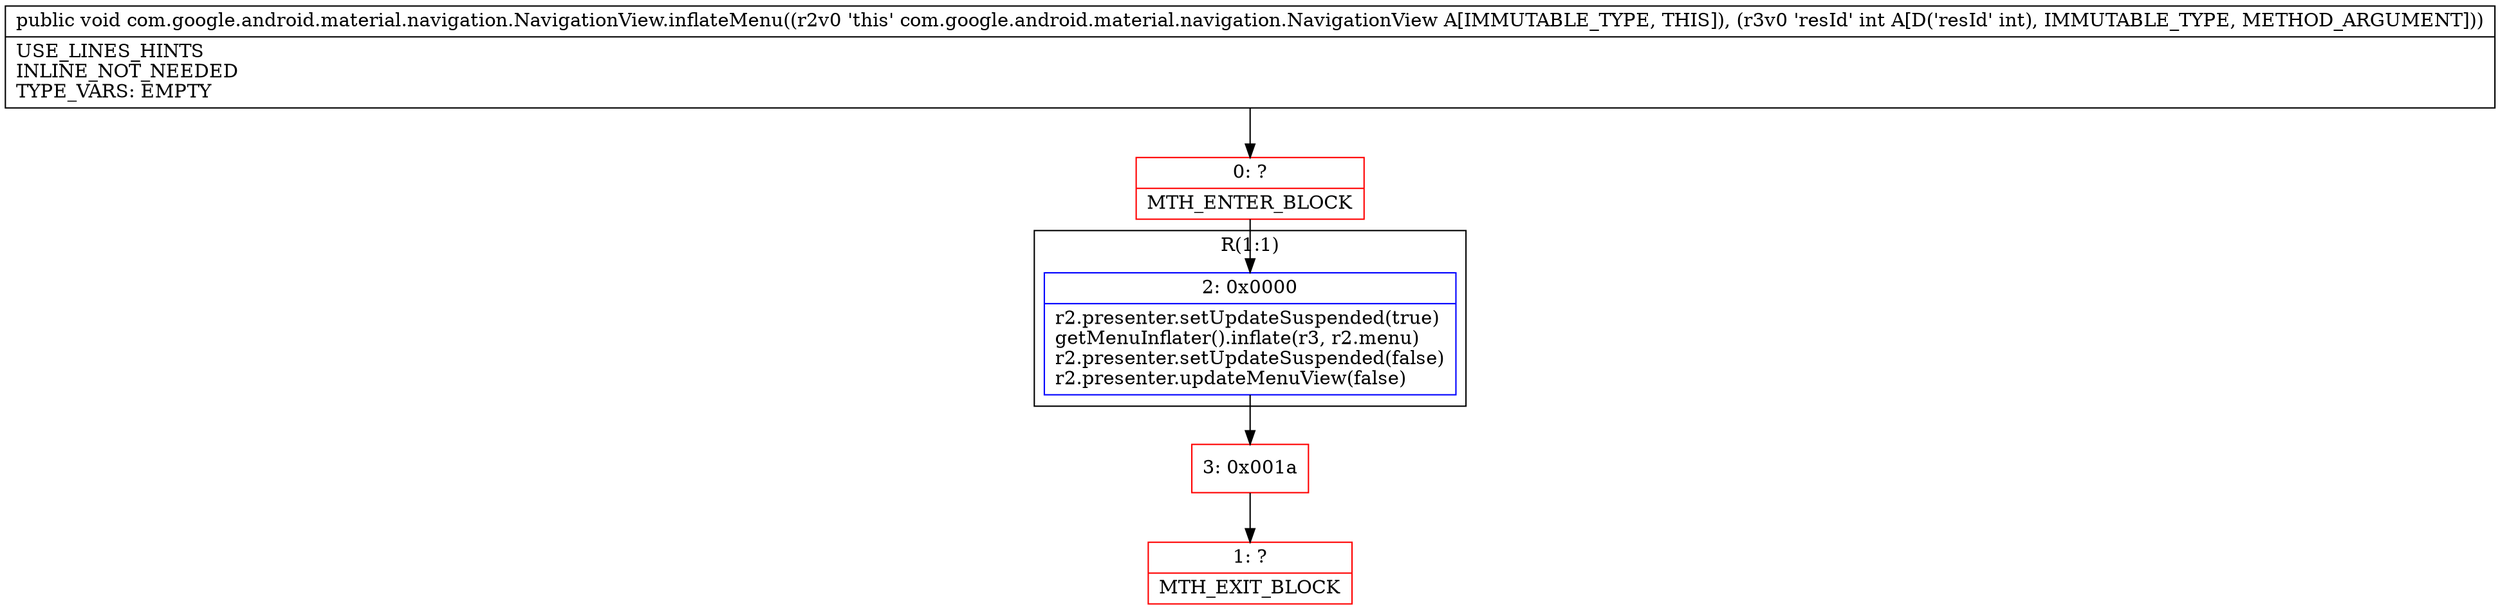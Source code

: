 digraph "CFG forcom.google.android.material.navigation.NavigationView.inflateMenu(I)V" {
subgraph cluster_Region_1185652088 {
label = "R(1:1)";
node [shape=record,color=blue];
Node_2 [shape=record,label="{2\:\ 0x0000|r2.presenter.setUpdateSuspended(true)\lgetMenuInflater().inflate(r3, r2.menu)\lr2.presenter.setUpdateSuspended(false)\lr2.presenter.updateMenuView(false)\l}"];
}
Node_0 [shape=record,color=red,label="{0\:\ ?|MTH_ENTER_BLOCK\l}"];
Node_3 [shape=record,color=red,label="{3\:\ 0x001a}"];
Node_1 [shape=record,color=red,label="{1\:\ ?|MTH_EXIT_BLOCK\l}"];
MethodNode[shape=record,label="{public void com.google.android.material.navigation.NavigationView.inflateMenu((r2v0 'this' com.google.android.material.navigation.NavigationView A[IMMUTABLE_TYPE, THIS]), (r3v0 'resId' int A[D('resId' int), IMMUTABLE_TYPE, METHOD_ARGUMENT]))  | USE_LINES_HINTS\lINLINE_NOT_NEEDED\lTYPE_VARS: EMPTY\l}"];
MethodNode -> Node_0;Node_2 -> Node_3;
Node_0 -> Node_2;
Node_3 -> Node_1;
}

